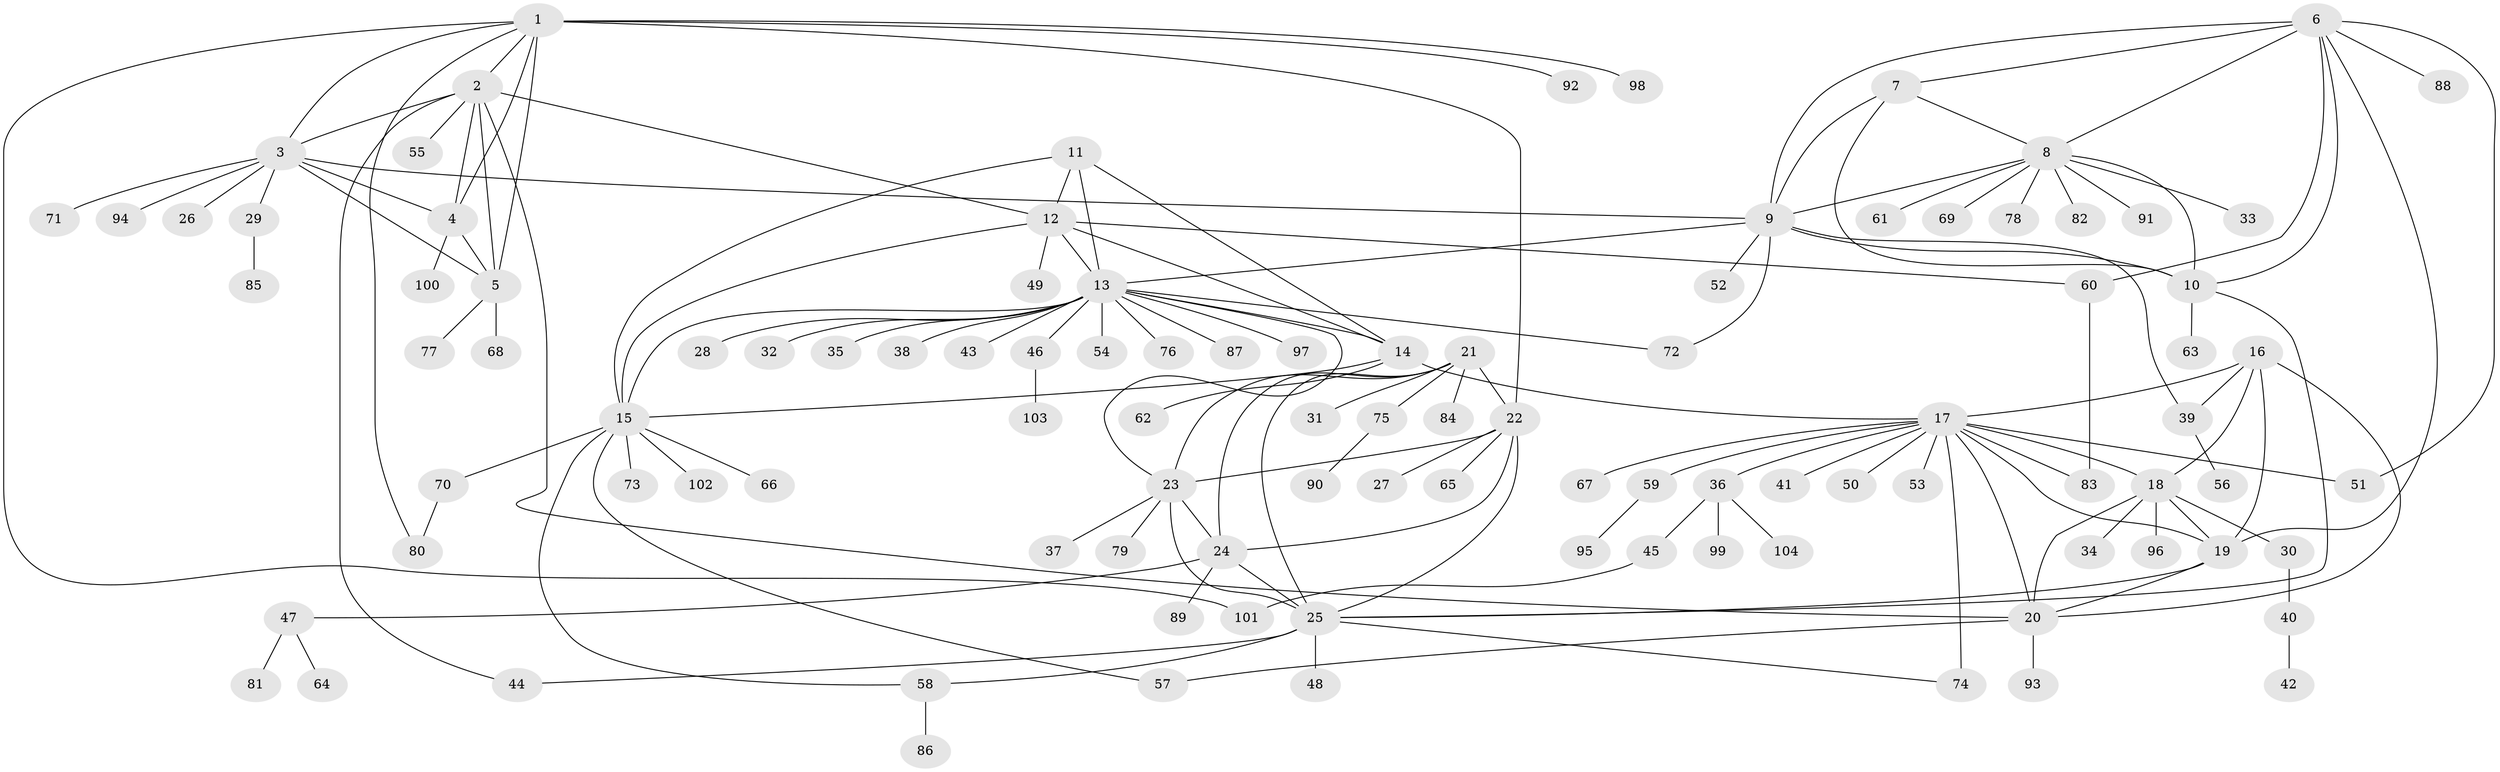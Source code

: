 // coarse degree distribution, {6: 0.0958904109589041, 5: 0.0821917808219178, 12: 0.0136986301369863, 2: 0.1643835616438356, 1: 0.5205479452054794, 15: 0.0136986301369863, 4: 0.0136986301369863, 9: 0.0136986301369863, 7: 0.0410958904109589, 8: 0.0273972602739726, 3: 0.0136986301369863}
// Generated by graph-tools (version 1.1) at 2025/37/03/04/25 23:37:34]
// undirected, 104 vertices, 150 edges
graph export_dot {
  node [color=gray90,style=filled];
  1;
  2;
  3;
  4;
  5;
  6;
  7;
  8;
  9;
  10;
  11;
  12;
  13;
  14;
  15;
  16;
  17;
  18;
  19;
  20;
  21;
  22;
  23;
  24;
  25;
  26;
  27;
  28;
  29;
  30;
  31;
  32;
  33;
  34;
  35;
  36;
  37;
  38;
  39;
  40;
  41;
  42;
  43;
  44;
  45;
  46;
  47;
  48;
  49;
  50;
  51;
  52;
  53;
  54;
  55;
  56;
  57;
  58;
  59;
  60;
  61;
  62;
  63;
  64;
  65;
  66;
  67;
  68;
  69;
  70;
  71;
  72;
  73;
  74;
  75;
  76;
  77;
  78;
  79;
  80;
  81;
  82;
  83;
  84;
  85;
  86;
  87;
  88;
  89;
  90;
  91;
  92;
  93;
  94;
  95;
  96;
  97;
  98;
  99;
  100;
  101;
  102;
  103;
  104;
  1 -- 2;
  1 -- 3;
  1 -- 4;
  1 -- 5;
  1 -- 22;
  1 -- 80;
  1 -- 92;
  1 -- 98;
  1 -- 101;
  2 -- 3;
  2 -- 4;
  2 -- 5;
  2 -- 12;
  2 -- 20;
  2 -- 44;
  2 -- 55;
  3 -- 4;
  3 -- 5;
  3 -- 9;
  3 -- 26;
  3 -- 29;
  3 -- 71;
  3 -- 94;
  4 -- 5;
  4 -- 100;
  5 -- 68;
  5 -- 77;
  6 -- 7;
  6 -- 8;
  6 -- 9;
  6 -- 10;
  6 -- 19;
  6 -- 51;
  6 -- 60;
  6 -- 88;
  7 -- 8;
  7 -- 9;
  7 -- 10;
  8 -- 9;
  8 -- 10;
  8 -- 33;
  8 -- 61;
  8 -- 69;
  8 -- 78;
  8 -- 82;
  8 -- 91;
  9 -- 10;
  9 -- 13;
  9 -- 39;
  9 -- 52;
  9 -- 72;
  10 -- 25;
  10 -- 63;
  11 -- 12;
  11 -- 13;
  11 -- 14;
  11 -- 15;
  12 -- 13;
  12 -- 14;
  12 -- 15;
  12 -- 49;
  12 -- 60;
  13 -- 14;
  13 -- 15;
  13 -- 23;
  13 -- 28;
  13 -- 32;
  13 -- 35;
  13 -- 38;
  13 -- 43;
  13 -- 46;
  13 -- 54;
  13 -- 72;
  13 -- 76;
  13 -- 87;
  13 -- 97;
  14 -- 15;
  14 -- 17;
  14 -- 62;
  15 -- 57;
  15 -- 58;
  15 -- 66;
  15 -- 70;
  15 -- 73;
  15 -- 102;
  16 -- 17;
  16 -- 18;
  16 -- 19;
  16 -- 20;
  16 -- 39;
  17 -- 18;
  17 -- 19;
  17 -- 20;
  17 -- 36;
  17 -- 41;
  17 -- 50;
  17 -- 51;
  17 -- 53;
  17 -- 59;
  17 -- 67;
  17 -- 74;
  17 -- 83;
  18 -- 19;
  18 -- 20;
  18 -- 30;
  18 -- 34;
  18 -- 96;
  19 -- 20;
  19 -- 25;
  20 -- 57;
  20 -- 93;
  21 -- 22;
  21 -- 23;
  21 -- 24;
  21 -- 25;
  21 -- 31;
  21 -- 75;
  21 -- 84;
  22 -- 23;
  22 -- 24;
  22 -- 25;
  22 -- 27;
  22 -- 65;
  23 -- 24;
  23 -- 25;
  23 -- 37;
  23 -- 79;
  24 -- 25;
  24 -- 47;
  24 -- 89;
  25 -- 44;
  25 -- 48;
  25 -- 58;
  25 -- 74;
  29 -- 85;
  30 -- 40;
  36 -- 45;
  36 -- 99;
  36 -- 104;
  39 -- 56;
  40 -- 42;
  45 -- 101;
  46 -- 103;
  47 -- 64;
  47 -- 81;
  58 -- 86;
  59 -- 95;
  60 -- 83;
  70 -- 80;
  75 -- 90;
}
